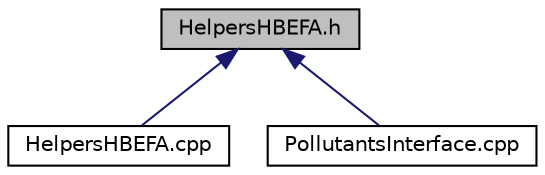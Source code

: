 digraph "HelpersHBEFA.h"
{
  edge [fontname="Helvetica",fontsize="10",labelfontname="Helvetica",labelfontsize="10"];
  node [fontname="Helvetica",fontsize="10",shape=record];
  Node23 [label="HelpersHBEFA.h",height=0.2,width=0.4,color="black", fillcolor="grey75", style="filled", fontcolor="black"];
  Node23 -> Node24 [dir="back",color="midnightblue",fontsize="10",style="solid",fontname="Helvetica"];
  Node24 [label="HelpersHBEFA.cpp",height=0.2,width=0.4,color="black", fillcolor="white", style="filled",URL="$d2/d3c/_helpers_h_b_e_f_a_8cpp.html"];
  Node23 -> Node25 [dir="back",color="midnightblue",fontsize="10",style="solid",fontname="Helvetica"];
  Node25 [label="PollutantsInterface.cpp",height=0.2,width=0.4,color="black", fillcolor="white", style="filled",URL="$da/d94/_pollutants_interface_8cpp.html"];
}
